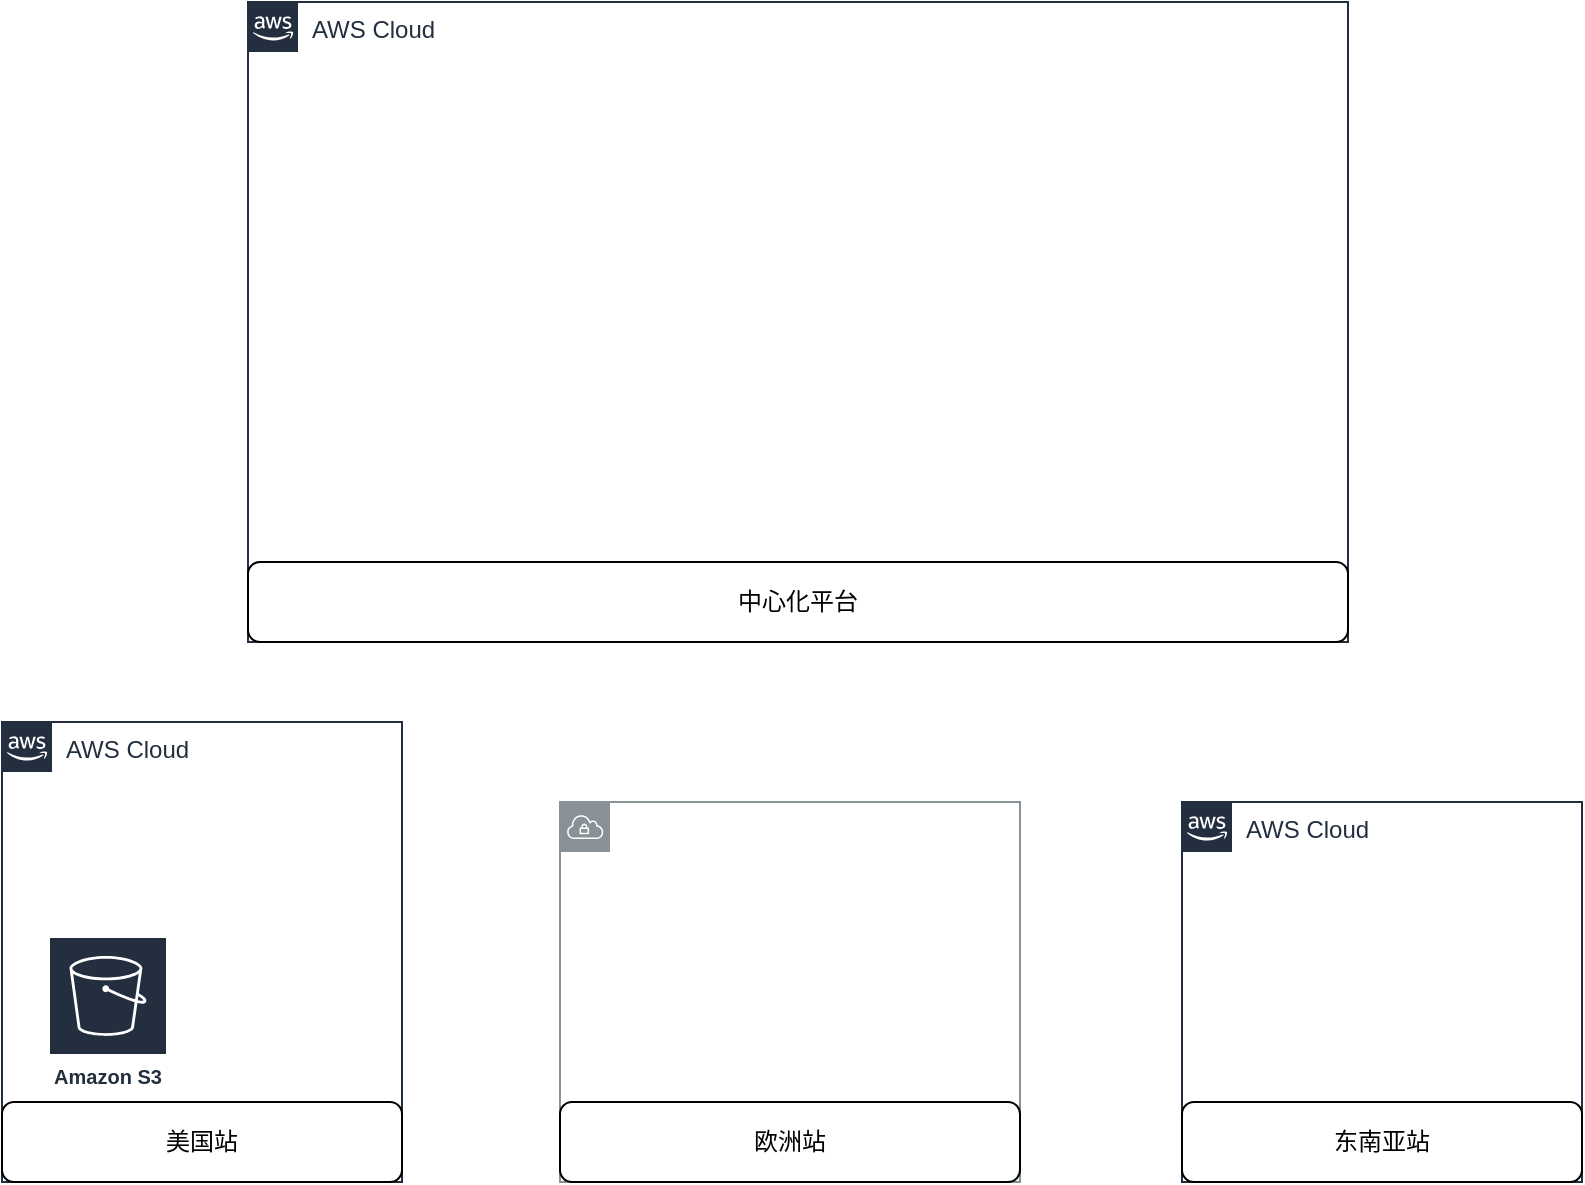 <mxfile version="20.4.0" type="github">
  <diagram id="tQNOdVWaqfSVct5Hlhle" name="第 1 页">
    <mxGraphModel dx="1042" dy="564" grid="1" gridSize="10" guides="1" tooltips="1" connect="1" arrows="1" fold="1" page="1" pageScale="1" pageWidth="827" pageHeight="1169" math="0" shadow="0">
      <root>
        <mxCell id="0" />
        <mxCell id="1" parent="0" />
        <mxCell id="oWOzsEWmxyIAThikKH5z-3" value="AWS Cloud" style="points=[[0,0],[0.25,0],[0.5,0],[0.75,0],[1,0],[1,0.25],[1,0.5],[1,0.75],[1,1],[0.75,1],[0.5,1],[0.25,1],[0,1],[0,0.75],[0,0.5],[0,0.25]];outlineConnect=0;gradientColor=none;html=1;whiteSpace=wrap;fontSize=12;fontStyle=0;container=1;pointerEvents=0;collapsible=0;recursiveResize=0;shape=mxgraph.aws4.group;grIcon=mxgraph.aws4.group_aws_cloud_alt;strokeColor=#232F3E;fillColor=none;verticalAlign=top;align=left;spacingLeft=30;fontColor=#232F3E;dashed=0;" vertex="1" parent="1">
          <mxGeometry x="140" y="40" width="550" height="320" as="geometry" />
        </mxCell>
        <mxCell id="oWOzsEWmxyIAThikKH5z-5" value="中心化平台" style="rounded=1;whiteSpace=wrap;html=1;" vertex="1" parent="oWOzsEWmxyIAThikKH5z-3">
          <mxGeometry y="280" width="550" height="40" as="geometry" />
        </mxCell>
        <mxCell id="oWOzsEWmxyIAThikKH5z-6" value="AWS Cloud" style="points=[[0,0],[0.25,0],[0.5,0],[0.75,0],[1,0],[1,0.25],[1,0.5],[1,0.75],[1,1],[0.75,1],[0.5,1],[0.25,1],[0,1],[0,0.75],[0,0.5],[0,0.25]];outlineConnect=0;gradientColor=none;html=1;whiteSpace=wrap;fontSize=12;fontStyle=0;container=1;pointerEvents=0;collapsible=0;recursiveResize=0;shape=mxgraph.aws4.group;grIcon=mxgraph.aws4.group_aws_cloud_alt;strokeColor=#232F3E;fillColor=none;verticalAlign=top;align=left;spacingLeft=30;fontColor=#232F3E;dashed=0;" vertex="1" parent="1">
          <mxGeometry x="17" y="400" width="200" height="230" as="geometry" />
        </mxCell>
        <mxCell id="oWOzsEWmxyIAThikKH5z-9" value="美国站" style="rounded=1;whiteSpace=wrap;html=1;" vertex="1" parent="oWOzsEWmxyIAThikKH5z-6">
          <mxGeometry y="190" width="200" height="40" as="geometry" />
        </mxCell>
        <mxCell id="oWOzsEWmxyIAThikKH5z-22" value="Amazon S3" style="sketch=0;outlineConnect=0;fontColor=#232F3E;gradientColor=none;strokeColor=#ffffff;fillColor=#232F3E;dashed=0;verticalLabelPosition=middle;verticalAlign=bottom;align=center;html=1;whiteSpace=wrap;fontSize=10;fontStyle=1;spacing=3;shape=mxgraph.aws4.productIcon;prIcon=mxgraph.aws4.s3;" vertex="1" parent="oWOzsEWmxyIAThikKH5z-6">
          <mxGeometry x="23" y="107" width="60" height="80" as="geometry" />
        </mxCell>
        <mxCell id="oWOzsEWmxyIAThikKH5z-24" value="" style="shape=image;verticalLabelPosition=bottom;labelBackgroundColor=default;verticalAlign=top;aspect=fixed;imageAspect=0;image=https://hive.apache.org/images/hive_logo_medium.jpg;" vertex="1" parent="oWOzsEWmxyIAThikKH5z-6">
          <mxGeometry x="113" y="107" width="65.14" height="60" as="geometry" />
        </mxCell>
        <mxCell id="oWOzsEWmxyIAThikKH5z-10" value="AWS Cloud" style="points=[[0,0],[0.25,0],[0.5,0],[0.75,0],[1,0],[1,0.25],[1,0.5],[1,0.75],[1,1],[0.75,1],[0.5,1],[0.25,1],[0,1],[0,0.75],[0,0.5],[0,0.25]];outlineConnect=0;gradientColor=none;html=1;whiteSpace=wrap;fontSize=12;fontStyle=0;container=1;pointerEvents=0;collapsible=0;recursiveResize=0;shape=mxgraph.aws4.group;grIcon=mxgraph.aws4.group_aws_cloud_alt;strokeColor=#232F3E;fillColor=none;verticalAlign=top;align=left;spacingLeft=30;fontColor=#232F3E;dashed=0;" vertex="1" parent="1">
          <mxGeometry x="607" y="440" width="200" height="190" as="geometry" />
        </mxCell>
        <mxCell id="oWOzsEWmxyIAThikKH5z-11" value="东南亚站" style="rounded=1;whiteSpace=wrap;html=1;" vertex="1" parent="oWOzsEWmxyIAThikKH5z-10">
          <mxGeometry y="150" width="200" height="40" as="geometry" />
        </mxCell>
        <mxCell id="oWOzsEWmxyIAThikKH5z-19" value="" style="sketch=0;outlineConnect=0;gradientColor=none;html=1;whiteSpace=wrap;fontSize=12;fontStyle=0;shape=mxgraph.aws4.group;grIcon=mxgraph.aws4.group_vpc;strokeColor=#879196;fillColor=none;verticalAlign=top;align=left;spacingLeft=30;fontColor=#879196;dashed=0;" vertex="1" parent="1">
          <mxGeometry x="296" y="440" width="230" height="190" as="geometry" />
        </mxCell>
        <mxCell id="oWOzsEWmxyIAThikKH5z-20" value="欧洲站" style="rounded=1;whiteSpace=wrap;html=1;" vertex="1" parent="1">
          <mxGeometry x="296" y="590" width="230" height="40" as="geometry" />
        </mxCell>
      </root>
    </mxGraphModel>
  </diagram>
</mxfile>
